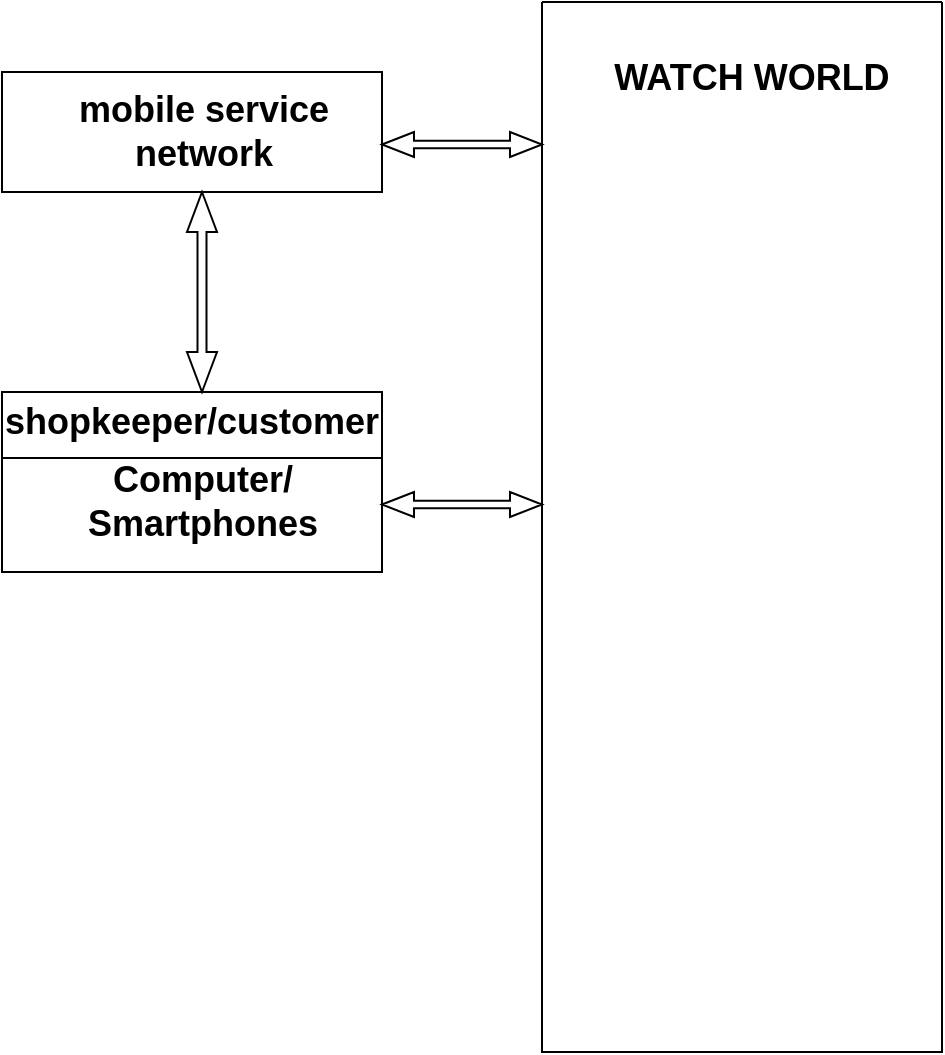 <mxfile version="20.2.4" type="device"><diagram id="tpUDV1WucpJKNE_k8zV4" name="Page-1"><mxGraphModel dx="1038" dy="579" grid="1" gridSize="10" guides="1" tooltips="1" connect="1" arrows="1" fold="1" page="1" pageScale="1" pageWidth="850" pageHeight="1100" math="0" shadow="0"><root><mxCell id="0"/><mxCell id="1" parent="0"/><mxCell id="a7QfeL_tNliIS4bAXPRK-1" value="" style="rounded=0;whiteSpace=wrap;html=1;" vertex="1" parent="1"><mxGeometry x="60" y="70" width="190" height="60" as="geometry"/></mxCell><mxCell id="a7QfeL_tNliIS4bAXPRK-4" value="" style="rounded=0;whiteSpace=wrap;html=1;" vertex="1" parent="1"><mxGeometry x="60" y="230" width="190" height="90" as="geometry"/></mxCell><mxCell id="a7QfeL_tNliIS4bAXPRK-5" value="&lt;font style=&quot;font-size: 18px;&quot;&gt;&lt;b&gt;mobile service network&lt;/b&gt;&lt;/font&gt;" style="text;html=1;strokeColor=none;fillColor=none;align=center;verticalAlign=middle;whiteSpace=wrap;rounded=0;" vertex="1" parent="1"><mxGeometry x="90.5" y="87.5" width="140" height="25" as="geometry"/></mxCell><mxCell id="a7QfeL_tNliIS4bAXPRK-6" value="" style="endArrow=none;html=1;rounded=0;fontSize=18;" edge="1" parent="1"><mxGeometry width="50" height="50" relative="1" as="geometry"><mxPoint x="60" y="263" as="sourcePoint"/><mxPoint x="250" y="263" as="targetPoint"/></mxGeometry></mxCell><mxCell id="a7QfeL_tNliIS4bAXPRK-7" value="&lt;b&gt;shopkeeper/customer&lt;/b&gt;" style="text;html=1;strokeColor=none;fillColor=none;align=center;verticalAlign=middle;whiteSpace=wrap;rounded=0;fontSize=18;" vertex="1" parent="1"><mxGeometry x="70" y="230" width="170" height="30" as="geometry"/></mxCell><mxCell id="a7QfeL_tNliIS4bAXPRK-8" value="&lt;b&gt;Computer/ Smartphones&lt;/b&gt;" style="text;html=1;strokeColor=none;fillColor=none;align=center;verticalAlign=middle;whiteSpace=wrap;rounded=0;fontSize=18;" vertex="1" parent="1"><mxGeometry x="70" y="270" width="181" height="30" as="geometry"/></mxCell><mxCell id="a7QfeL_tNliIS4bAXPRK-15" value="" style="shape=doubleArrow;direction=south;whiteSpace=wrap;html=1;fontSize=18;" vertex="1" parent="1"><mxGeometry x="152.5" y="130" width="15" height="100" as="geometry"/></mxCell><mxCell id="a7QfeL_tNliIS4bAXPRK-20" value="" style="swimlane;startSize=0;fontSize=18;" vertex="1" parent="1"><mxGeometry x="330" y="35" width="200" height="525" as="geometry"/></mxCell><mxCell id="a7QfeL_tNliIS4bAXPRK-23" value="&lt;b&gt;WATCH WORLD&lt;/b&gt;" style="text;html=1;strokeColor=none;fillColor=none;align=center;verticalAlign=middle;whiteSpace=wrap;rounded=0;fontSize=18;" vertex="1" parent="a7QfeL_tNliIS4bAXPRK-20"><mxGeometry x="20" y="22.5" width="170" height="30" as="geometry"/></mxCell><mxCell id="a7QfeL_tNliIS4bAXPRK-21" value="" style="shape=doubleArrow;whiteSpace=wrap;html=1;fontSize=18;" vertex="1" parent="1"><mxGeometry x="250" y="100" width="80" height="12.5" as="geometry"/></mxCell><mxCell id="a7QfeL_tNliIS4bAXPRK-22" value="" style="shape=doubleArrow;whiteSpace=wrap;html=1;fontSize=18;" vertex="1" parent="1"><mxGeometry x="250" y="280" width="80" height="12.5" as="geometry"/></mxCell></root></mxGraphModel></diagram></mxfile>